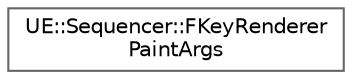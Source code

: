 digraph "Graphical Class Hierarchy"
{
 // INTERACTIVE_SVG=YES
 // LATEX_PDF_SIZE
  bgcolor="transparent";
  edge [fontname=Helvetica,fontsize=10,labelfontname=Helvetica,labelfontsize=10];
  node [fontname=Helvetica,fontsize=10,shape=box,height=0.2,width=0.4];
  rankdir="LR";
  Node0 [id="Node000000",label="UE::Sequencer::FKeyRenderer\lPaintArgs",height=0.2,width=0.4,color="grey40", fillcolor="white", style="filled",URL="$d0/d13/structUE_1_1Sequencer_1_1FKeyRendererPaintArgs.html",tooltip="Paint arguments required for painting keys on a sequencer track."];
}
